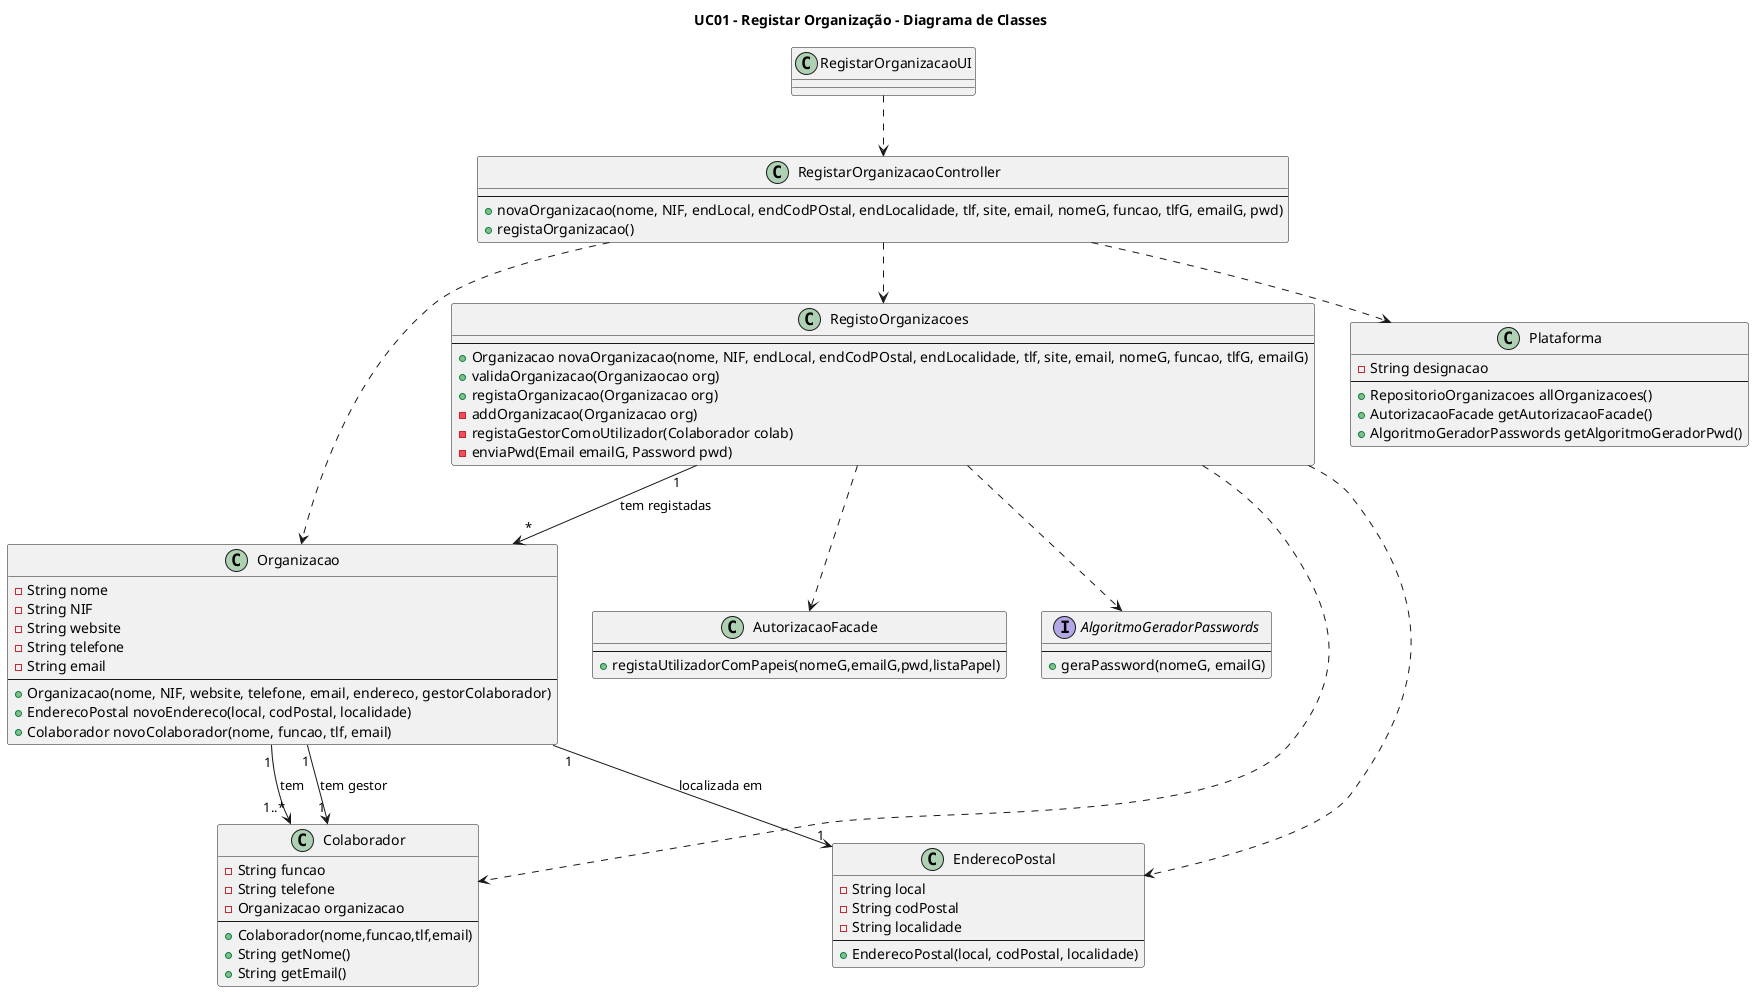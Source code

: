 @startuml

title UC01 - Registar Organização - Diagrama de Classes

class RegistarOrganizacaoUI {
}

class RegistarOrganizacaoController {
    --
    +novaOrganizacao(nome, NIF, endLocal, endCodPOstal, endLocalidade, tlf, site, email, nomeG, funcao, tlfG, emailG, pwd)
    +registaOrganizacao()
}

class Organizacao {
    -String nome
    -String NIF
    -String website
    -String telefone
    -String email
    --
    +Organizacao(nome, NIF, website, telefone, email, endereco, gestorColaborador)
    +EnderecoPostal novoEndereco(local, codPostal, localidade)
    +Colaborador novoColaborador(nome, funcao, tlf, email)
}

class Colaborador {
    -String funcao
    -String telefone
    -Organizacao organizacao
    --
    +Colaborador(nome,funcao,tlf,email)
    +String getNome()
    +String getEmail()
}

class EnderecoPostal {
    -String local
    -String codPostal
    -String localidade
    --
    +EnderecoPostal(local, codPostal, localidade)
}

class RegistoOrganizacoes {
    --
    +Organizacao novaOrganizacao(nome, NIF, endLocal, endCodPOstal, endLocalidade, tlf, site, email, nomeG, funcao, tlfG, emailG)
    +validaOrganizacao(Organizaocao org)
    +registaOrganizacao(Organizacao org)
    -addOrganizacao(Organizacao org)
    -registaGestorComoUtilizador(Colaborador colab)
    -enviaPwd(Email emailG, Password pwd)
}

class AutorizacaoFacade {
    --
    +registaUtilizadorComPapeis(nomeG,emailG,pwd,listaPapel)
}

interface AlgoritmoGeradorPasswords {
    --
    +geraPassword(nomeG, emailG)
}

class Plataforma {
    -String designacao
    --
    +RepositorioOrganizacoes allOrganizacoes()
    +AutorizacaoFacade getAutorizacaoFacade()
    +AlgoritmoGeradorPasswords getAlgoritmoGeradorPwd()
}

RegistarOrganizacaoUI ..> RegistarOrganizacaoController
RegistarOrganizacaoController ..> RegistoOrganizacoes
RegistarOrganizacaoController ..> Organizacao
RegistarOrganizacaoController ..> Plataforma
Organizacao "1"-->"1..*" Colaborador : tem
Organizacao "1"-->"1" Colaborador : tem gestor
Organizacao "1"-->"1" EnderecoPostal : localizada em
RegistoOrganizacoes "1"-->"*" Organizacao : tem registadas
RegistoOrganizacoes ..> AutorizacaoFacade
RegistoOrganizacoes ..> AlgoritmoGeradorPasswords
RegistoOrganizacoes ..> Colaborador
RegistoOrganizacoes ..> EnderecoPostal

newpage

interface AlgoritmoGeradorPasswords {
    --
    +String geraPassword(String nomeG, String emailG)
}

note left
Esta interface será alvo de múltiplas implementações,
uma por cada algoritmo externo que tenha que ser suportado.
end note

class AlgoritmoGeradorPasswordsAdapter1 {
    --
    +String geraPassword(String nome, Email email)
}

class AlgoritmoGeradorPasswordsAdapter2 {
    --
    +String geraPassword(String nome, Email email)
}

class AlgoritmoExterno1API {
    +String randomPassword()
    +String randomPassword(Integer minChars, Integer maxChars)
}

class AlgoritmoExterno2API {
    +Password generatePassword()
    +Password generatePassword(String feedChars)
    +Password generatePassword(Integer strength)
    +Password generatePassword(Integer strength, String feedChars)
}

AlgoritmoGeradorPasswords <|.. AlgoritmoGeradorPasswordsAdapter1
AlgoritmoGeradorPasswordsAdapter1 --> AlgoritmoExterno1API
AlgoritmoGeradorPasswords <|.. AlgoritmoGeradorPasswordsAdapter2
AlgoritmoGeradorPasswordsAdapter2 --> AlgoritmoExterno2API

@enduml
